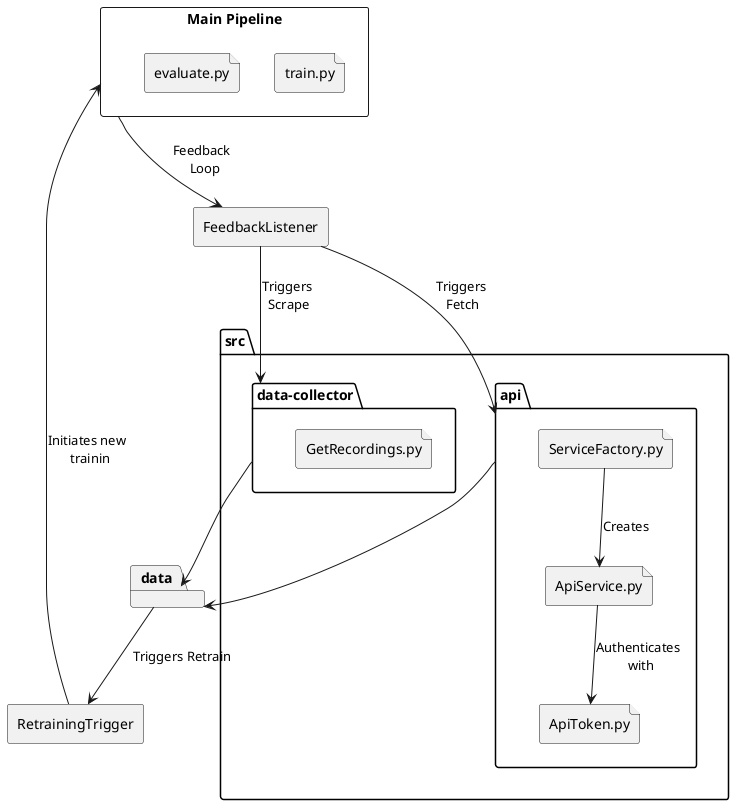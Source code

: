 @startuml

package data

package src {
  package "api" {
      
      file ApiService as "ApiService.py"
      file ApiToken as "ApiToken.py"
      file ServiceFactory as "ServiceFactory.py" 
  
      ServiceFactory --> ApiService : Creates
      ApiService --> ApiToken : Authenticates \n with
  }
  
  package "data-collector" as dc {
      file GetRecordings as "GetRecordings.py"
  }
}

rectangle "Main Pipeline" as pipeline {
  file train.py as ModelTrain
  file evaluate.py as ModelEval
}

agent FeedbackListener
agent RetrainingTrigger

pipeline --> FeedbackListener : Feedback \n Loop
FeedbackListener --> api : Triggers \nFetch
FeedbackListener --> dc : Triggers \nScrape
api --> data 
dc --> data
data --> RetrainingTrigger : Triggers Retrain
RetrainingTrigger --> pipeline : Initiates new \n trainin
@enduml